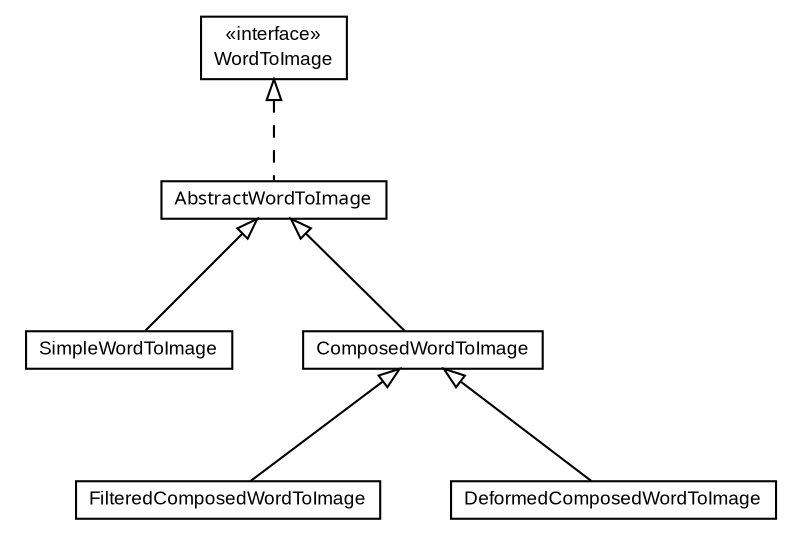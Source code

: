 #!/usr/local/bin/dot
#
# Class diagram 
# Generated by UmlGraph version 4.6 (http://www.spinellis.gr/sw/umlgraph)
#

digraph G {
	edge [fontname="arial",fontsize=10,labelfontname="arial",labelfontsize=10];
	node [fontname="arial",fontsize=10,shape=plaintext];
	// com.octo.captcha.component.image.wordtoimage.WordToImage
	c1054 [label=<<table border="0" cellborder="1" cellspacing="0" cellpadding="2" port="p" href="./WordToImage.html">
		<tr><td><table border="0" cellspacing="0" cellpadding="1">
			<tr><td> &laquo;interface&raquo; </td></tr>
			<tr><td> WordToImage </td></tr>
		</table></td></tr>
		</table>>, fontname="arial", fontcolor="black", fontsize=9.0];
	// com.octo.captcha.component.image.wordtoimage.SimpleWordToImage
	c1055 [label=<<table border="0" cellborder="1" cellspacing="0" cellpadding="2" port="p" href="./SimpleWordToImage.html">
		<tr><td><table border="0" cellspacing="0" cellpadding="1">
			<tr><td> SimpleWordToImage </td></tr>
		</table></td></tr>
		</table>>, fontname="arial", fontcolor="black", fontsize=9.0];
	// com.octo.captcha.component.image.wordtoimage.FilteredComposedWordToImage
	c1056 [label=<<table border="0" cellborder="1" cellspacing="0" cellpadding="2" port="p" href="./FilteredComposedWordToImage.html">
		<tr><td><table border="0" cellspacing="0" cellpadding="1">
			<tr><td> FilteredComposedWordToImage </td></tr>
		</table></td></tr>
		</table>>, fontname="arial", fontcolor="black", fontsize=9.0];
	// com.octo.captcha.component.image.wordtoimage.DeformedComposedWordToImage
	c1057 [label=<<table border="0" cellborder="1" cellspacing="0" cellpadding="2" port="p" href="./DeformedComposedWordToImage.html">
		<tr><td><table border="0" cellspacing="0" cellpadding="1">
			<tr><td> DeformedComposedWordToImage </td></tr>
		</table></td></tr>
		</table>>, fontname="arial", fontcolor="black", fontsize=9.0];
	// com.octo.captcha.component.image.wordtoimage.ComposedWordToImage
	c1058 [label=<<table border="0" cellborder="1" cellspacing="0" cellpadding="2" port="p" href="./ComposedWordToImage.html">
		<tr><td><table border="0" cellspacing="0" cellpadding="1">
			<tr><td> ComposedWordToImage </td></tr>
		</table></td></tr>
		</table>>, fontname="arial", fontcolor="black", fontsize=9.0];
	// com.octo.captcha.component.image.wordtoimage.AbstractWordToImage
	c1059 [label=<<table border="0" cellborder="1" cellspacing="0" cellpadding="2" port="p" href="./AbstractWordToImage.html">
		<tr><td><table border="0" cellspacing="0" cellpadding="1">
			<tr><td><font face="ariali"> AbstractWordToImage </font></td></tr>
		</table></td></tr>
		</table>>, fontname="arial", fontcolor="black", fontsize=9.0];
	//com.octo.captcha.component.image.wordtoimage.SimpleWordToImage extends com.octo.captcha.component.image.wordtoimage.AbstractWordToImage
	c1059:p -> c1055:p [dir=back,arrowtail=empty];
	//com.octo.captcha.component.image.wordtoimage.FilteredComposedWordToImage extends com.octo.captcha.component.image.wordtoimage.ComposedWordToImage
	c1058:p -> c1056:p [dir=back,arrowtail=empty];
	//com.octo.captcha.component.image.wordtoimage.DeformedComposedWordToImage extends com.octo.captcha.component.image.wordtoimage.ComposedWordToImage
	c1058:p -> c1057:p [dir=back,arrowtail=empty];
	//com.octo.captcha.component.image.wordtoimage.ComposedWordToImage extends com.octo.captcha.component.image.wordtoimage.AbstractWordToImage
	c1059:p -> c1058:p [dir=back,arrowtail=empty];
	//com.octo.captcha.component.image.wordtoimage.AbstractWordToImage implements com.octo.captcha.component.image.wordtoimage.WordToImage
	c1054:p -> c1059:p [dir=back,arrowtail=empty,style=dashed];
}

